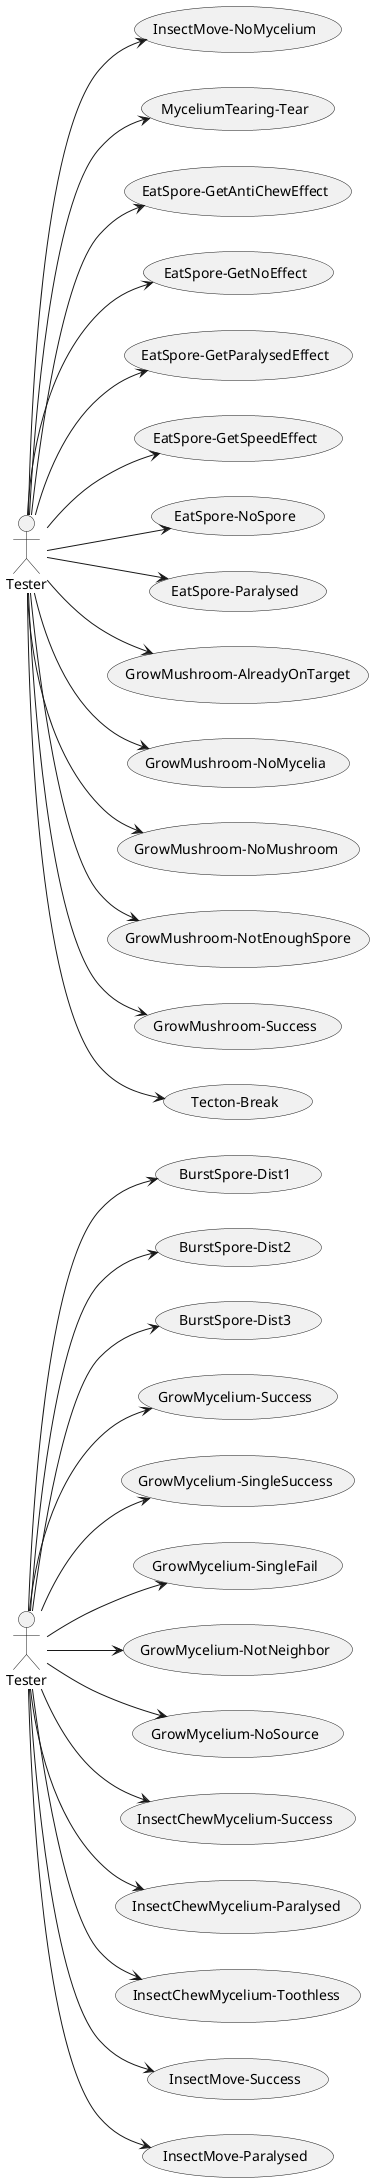 @startuml use-case
left to right direction
actor Tester as Te1
actor Tester as Te2
together{
usecase "BurstSpore-Dist1" as T1
usecase "BurstSpore-Dist2" as T2
usecase "BurstSpore-Dist3" as T3
usecase "GrowMycelium-Success" as T4
usecase "GrowMycelium-SingleSuccess" as T5
usecase "GrowMycelium-SingleFail" as T6
usecase "GrowMycelium-NotNeighbor" as T7
usecase "GrowMycelium-NoSource" as T8
usecase "InsectChewMycelium-Success" as T9
usecase "InsectChewMycelium-Paralysed" as T10
usecase "InsectChewMycelium-Toothless" as T11
usecase "InsectMove-Success" as T12
usecase "InsectMove-Paralysed" as T13
}
together{
usecase "InsectMove-NoMycelium" as T14
usecase "MyceliumTearing-Tear" as T15
usecase "EatSpore-GetAntiChewEffect" as T16
usecase "EatSpore-GetNoEffect" as T17
usecase "EatSpore-GetParalysedEffect" as T18
usecase "EatSpore-GetSpeedEffect" as T19
usecase "EatSpore-NoSpore" as T20
usecase "EatSpore-Paralysed" as T21
usecase "GrowMushroom-AlreadyOnTarget" as T22
usecase "GrowMushroom-NoMycelia" as T23
usecase "GrowMushroom-NoMushroom" as T24
usecase "GrowMushroom-NotEnoughSpore" as T25
usecase "GrowMushroom-Success" as T26
usecase "Tecton-Break" as T27
}

Te1 --> T1
Te1 --> T2
Te1 --> T3
Te1 --> T4
Te1 --> T5
Te1 --> T6
Te1 --> T7
Te1 --> T8
Te1 --> T9
Te1 --> T10
Te1 --> T11
Te1 --> T12
Te1 --> T13
Te2 --> T14
Te2 --> T15
Te2 --> T16
Te2 --> T17
Te2 --> T18
Te2 --> T19
Te2 --> T20
Te2 --> T21
Te2 --> T22
Te2 --> T23
Te2 --> T24
Te2 --> T25
Te2 --> T26
Te2 --> T27

@enduml